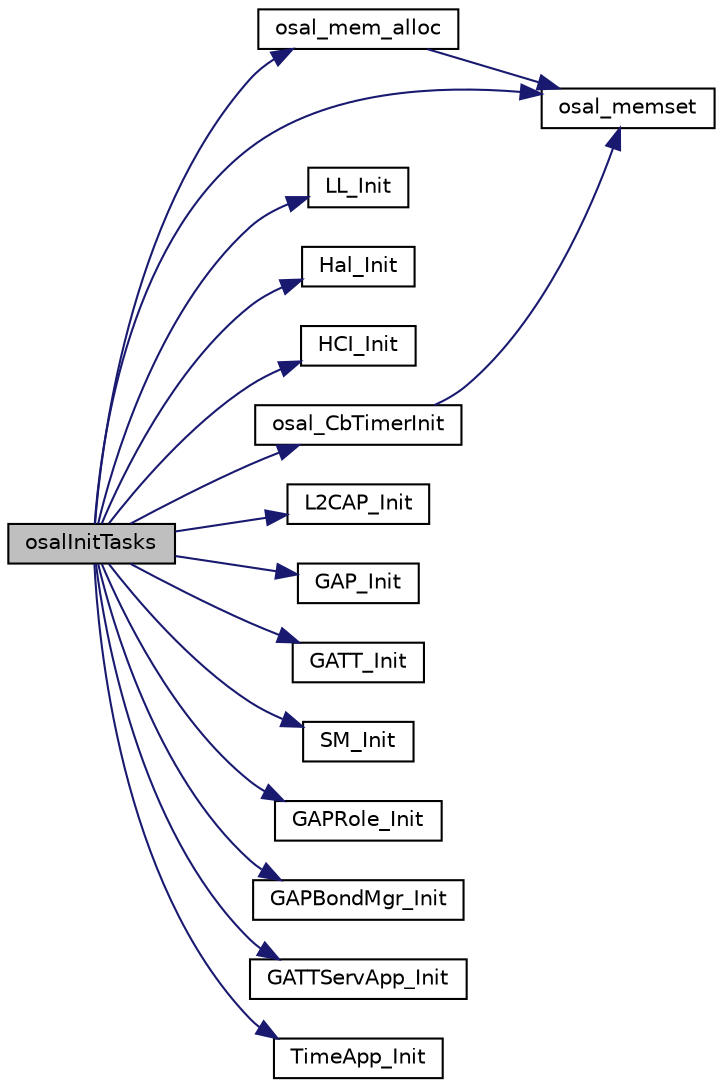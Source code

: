 digraph "osalInitTasks"
{
  edge [fontname="Helvetica",fontsize="10",labelfontname="Helvetica",labelfontsize="10"];
  node [fontname="Helvetica",fontsize="10",shape=record];
  rankdir="LR";
  Node1 [label="osalInitTasks",height=0.2,width=0.4,color="black", fillcolor="grey75", style="filled" fontcolor="black"];
  Node1 -> Node2 [color="midnightblue",fontsize="10",style="solid",fontname="Helvetica"];
  Node2 [label="osal_mem_alloc",height=0.2,width=0.4,color="black", fillcolor="white", style="filled",URL="$_o_s_a_l___memory_8c.html#ae5cbc213a1cab3be5f0963a4b75408c4"];
  Node2 -> Node3 [color="midnightblue",fontsize="10",style="solid",fontname="Helvetica"];
  Node3 [label="osal_memset",height=0.2,width=0.4,color="black", fillcolor="white", style="filled",URL="$_o_s_a_l_8c.html#a7a416b7daf0407f6a1b92b71fc12847e"];
  Node1 -> Node3 [color="midnightblue",fontsize="10",style="solid",fontname="Helvetica"];
  Node1 -> Node4 [color="midnightblue",fontsize="10",style="solid",fontname="Helvetica"];
  Node4 [label="LL_Init",height=0.2,width=0.4,color="black", fillcolor="white", style="filled",URL="$ll_8h.html#a11a0823bf0185b6b6ec735fd1b4931ef"];
  Node1 -> Node5 [color="midnightblue",fontsize="10",style="solid",fontname="Helvetica"];
  Node5 [label="Hal_Init",height=0.2,width=0.4,color="black", fillcolor="white", style="filled",URL="$common_2hal__drivers_8c.html#ad92a6736973d6d3424450a8b51a98e07"];
  Node1 -> Node6 [color="midnightblue",fontsize="10",style="solid",fontname="Helvetica"];
  Node6 [label="HCI_Init",height=0.2,width=0.4,color="black", fillcolor="white", style="filled",URL="$hci__tl_8h.html#af1ad4d1a6185a69d0137298b5f177f73"];
  Node1 -> Node7 [color="midnightblue",fontsize="10",style="solid",fontname="Helvetica"];
  Node7 [label="osal_CbTimerInit",height=0.2,width=0.4,color="black", fillcolor="white", style="filled",URL="$osal__cbtimer_8c.html#a56e3b0a7d97d62d978d19ccab28e1cb0"];
  Node7 -> Node3 [color="midnightblue",fontsize="10",style="solid",fontname="Helvetica"];
  Node1 -> Node8 [color="midnightblue",fontsize="10",style="solid",fontname="Helvetica"];
  Node8 [label="L2CAP_Init",height=0.2,width=0.4,color="black", fillcolor="white", style="filled",URL="$l2cap_8h.html#a7349815058a63eaebf0189cb989cad7d"];
  Node1 -> Node9 [color="midnightblue",fontsize="10",style="solid",fontname="Helvetica"];
  Node9 [label="GAP_Init",height=0.2,width=0.4,color="black", fillcolor="white", style="filled",URL="$gap_8h.html#a1ada34c4c42e58cf6519a1217853b95c"];
  Node1 -> Node10 [color="midnightblue",fontsize="10",style="solid",fontname="Helvetica"];
  Node10 [label="GATT_Init",height=0.2,width=0.4,color="black", fillcolor="white", style="filled",URL="$gatt_8h.html#af5204bbdc809eca6c0e4730017b1a7aa"];
  Node1 -> Node11 [color="midnightblue",fontsize="10",style="solid",fontname="Helvetica"];
  Node11 [label="SM_Init",height=0.2,width=0.4,color="black", fillcolor="white", style="filled",URL="$sm_8h.html#a6ac56a994477267e2c05240b7502615f"];
  Node1 -> Node12 [color="midnightblue",fontsize="10",style="solid",fontname="Helvetica"];
  Node12 [label="GAPRole_Init",height=0.2,width=0.4,color="black", fillcolor="white", style="filled",URL="$broadcaster_8c.html#a130c5e67ee156f2248d8d71bd995050e"];
  Node1 -> Node13 [color="midnightblue",fontsize="10",style="solid",fontname="Helvetica"];
  Node13 [label="GAPBondMgr_Init",height=0.2,width=0.4,color="black", fillcolor="white", style="filled",URL="$gapbondmgr_8h.html#a673d2c847a9a8d29d0c94c711c1a545f"];
  Node1 -> Node14 [color="midnightblue",fontsize="10",style="solid",fontname="Helvetica"];
  Node14 [label="GATTServApp_Init",height=0.2,width=0.4,color="black", fillcolor="white", style="filled",URL="$gattservapp_8h.html#ac5fd979a3c4cf21212d751f9d6e9ddbb"];
  Node1 -> Node15 [color="midnightblue",fontsize="10",style="solid",fontname="Helvetica"];
  Node15 [label="TimeApp_Init",height=0.2,width=0.4,color="black", fillcolor="white", style="filled",URL="$_blood_pressure_2_source_2timeapp_8h.html#ac830c8be9733f1848064b98be9bdc144"];
}
